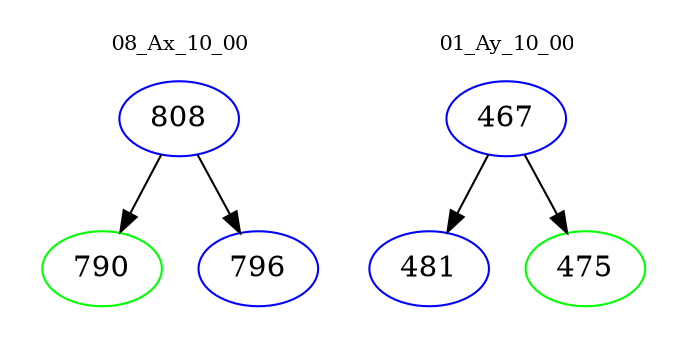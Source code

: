 digraph{
subgraph cluster_0 {
color = white
label = "08_Ax_10_00";
fontsize=10;
T0_808 [label="808", color="blue"]
T0_808 -> T0_790 [color="black"]
T0_790 [label="790", color="green"]
T0_808 -> T0_796 [color="black"]
T0_796 [label="796", color="blue"]
}
subgraph cluster_1 {
color = white
label = "01_Ay_10_00";
fontsize=10;
T1_467 [label="467", color="blue"]
T1_467 -> T1_481 [color="black"]
T1_481 [label="481", color="blue"]
T1_467 -> T1_475 [color="black"]
T1_475 [label="475", color="green"]
}
}
